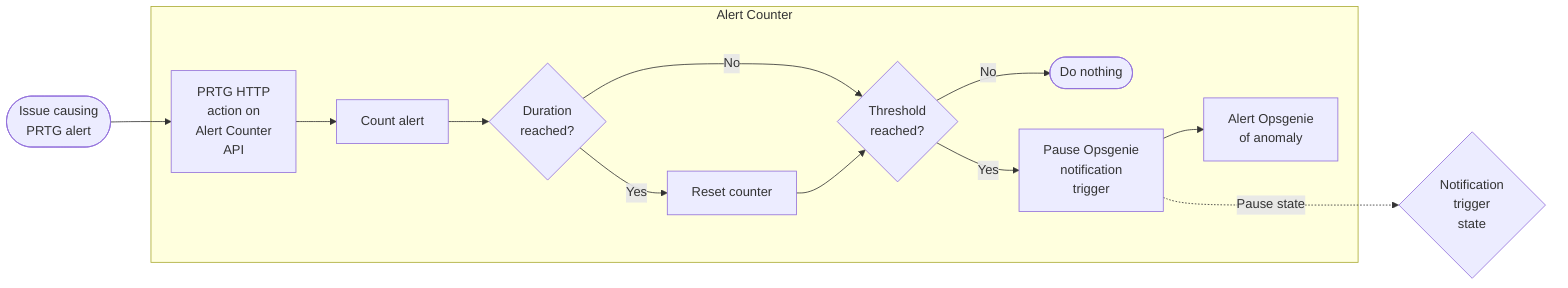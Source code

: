 flowchart LR
    start([Issue causing\n PRTG alert]) --> count_start[PRTG HTTP\n action on\n Alert Counter\n API]
    subgraph Alert Counter
        count_start --> count[Count alert]
        count --> time{Duration\n reached?}
        time -- Yes --> reset[Reset counter]
        time -- No --> threshold{Threshold\n reached?}
        reset --> threshold
        threshold -- No --> null([Do nothing])
        threshold -- Yes --> pause_prtg[Pause Opsgenie\n notification\n trigger]
        pause_prtg --> send_opsgenie_alert[Alert Opsgenie\n of anomaly]
    end
    pause_prtg -. Pause state ..-> opsgenie_state{Notification\n trigger\n state}